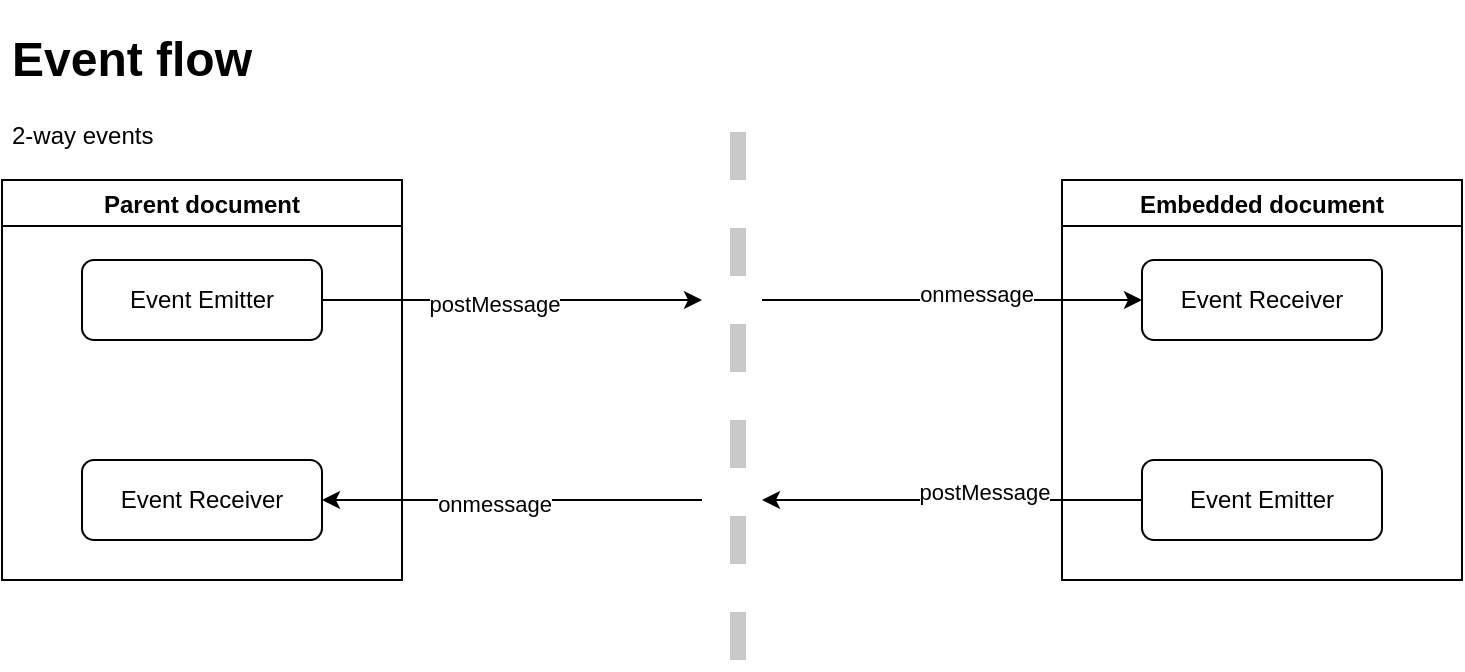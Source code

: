 <mxfile>
    <diagram id="C5RBs43oDa-KdzZeNtuy" name="Page-1">
        <mxGraphModel dx="874" dy="1012" grid="1" gridSize="10" guides="1" tooltips="1" connect="1" arrows="1" fold="1" page="1" pageScale="1" pageWidth="827" pageHeight="1169" math="0" shadow="0">
            <root>
                <mxCell id="WIyWlLk6GJQsqaUBKTNV-0"/>
                <mxCell id="WIyWlLk6GJQsqaUBKTNV-1" parent="WIyWlLk6GJQsqaUBKTNV-0"/>
                <mxCell id="-BQQGJLSlea04yl4FD3H-27" style="edgeStyle=orthogonalEdgeStyle;rounded=0;jumpSize=6;orthogonalLoop=1;jettySize=auto;html=1;exitX=1;exitY=0.5;exitDx=0;exitDy=0;" parent="WIyWlLk6GJQsqaUBKTNV-1" source="-BQQGJLSlea04yl4FD3H-26" edge="1">
                    <mxGeometry relative="1" as="geometry">
                        <mxPoint x="389" y="150" as="targetPoint"/>
                    </mxGeometry>
                </mxCell>
                <mxCell id="-BQQGJLSlea04yl4FD3H-28" value="postMessage" style="edgeLabel;html=1;align=center;verticalAlign=middle;resizable=0;points=[];" parent="-BQQGJLSlea04yl4FD3H-27" vertex="1" connectable="0">
                    <mxGeometry x="-0.095" y="-2" relative="1" as="geometry">
                        <mxPoint as="offset"/>
                    </mxGeometry>
                </mxCell>
                <mxCell id="-BQQGJLSlea04yl4FD3H-26" value="Event Emitter" style="rounded=1;whiteSpace=wrap;html=1;fontSize=12;glass=0;strokeWidth=1;shadow=0;" parent="WIyWlLk6GJQsqaUBKTNV-1" vertex="1">
                    <mxGeometry x="79" y="130" width="120" height="40" as="geometry"/>
                </mxCell>
                <mxCell id="-BQQGJLSlea04yl4FD3H-29" style="edgeStyle=orthogonalEdgeStyle;rounded=0;jumpSize=6;orthogonalLoop=1;jettySize=auto;html=1;exitX=1;exitY=0.5;exitDx=0;exitDy=0;startArrow=classic;startFill=1;endArrow=none;endFill=0;" parent="WIyWlLk6GJQsqaUBKTNV-1" source="-BQQGJLSlea04yl4FD3H-31" edge="1">
                    <mxGeometry relative="1" as="geometry">
                        <mxPoint x="389" y="250" as="targetPoint"/>
                    </mxGeometry>
                </mxCell>
                <mxCell id="-BQQGJLSlea04yl4FD3H-30" value="onmessage" style="edgeLabel;html=1;align=center;verticalAlign=middle;resizable=0;points=[];" parent="-BQQGJLSlea04yl4FD3H-29" vertex="1" connectable="0">
                    <mxGeometry x="-0.095" y="-2" relative="1" as="geometry">
                        <mxPoint as="offset"/>
                    </mxGeometry>
                </mxCell>
                <mxCell id="-BQQGJLSlea04yl4FD3H-31" value="Event Receiver" style="rounded=1;whiteSpace=wrap;html=1;fontSize=12;glass=0;strokeWidth=1;shadow=0;" parent="WIyWlLk6GJQsqaUBKTNV-1" vertex="1">
                    <mxGeometry x="79" y="230" width="120" height="40" as="geometry"/>
                </mxCell>
                <mxCell id="-BQQGJLSlea04yl4FD3H-36" style="edgeStyle=orthogonalEdgeStyle;rounded=0;jumpSize=6;orthogonalLoop=1;jettySize=auto;html=1;exitX=0;exitY=0.5;exitDx=0;exitDy=0;" parent="WIyWlLk6GJQsqaUBKTNV-1" source="-BQQGJLSlea04yl4FD3H-35" edge="1">
                    <mxGeometry relative="1" as="geometry">
                        <mxPoint x="419" y="250" as="targetPoint"/>
                    </mxGeometry>
                </mxCell>
                <mxCell id="-BQQGJLSlea04yl4FD3H-40" value="postMessage" style="edgeLabel;html=1;align=center;verticalAlign=middle;resizable=0;points=[];" parent="-BQQGJLSlea04yl4FD3H-36" vertex="1" connectable="0">
                    <mxGeometry x="-0.168" y="-4" relative="1" as="geometry">
                        <mxPoint as="offset"/>
                    </mxGeometry>
                </mxCell>
                <mxCell id="-BQQGJLSlea04yl4FD3H-35" value="Event Emitter" style="rounded=1;whiteSpace=wrap;html=1;fontSize=12;glass=0;strokeWidth=1;shadow=0;" parent="WIyWlLk6GJQsqaUBKTNV-1" vertex="1">
                    <mxGeometry x="609" y="230" width="120" height="40" as="geometry"/>
                </mxCell>
                <mxCell id="-BQQGJLSlea04yl4FD3H-37" style="edgeStyle=orthogonalEdgeStyle;rounded=0;jumpSize=6;orthogonalLoop=1;jettySize=auto;html=1;exitX=0;exitY=0.5;exitDx=0;exitDy=0;startArrow=classic;startFill=1;endArrow=none;endFill=0;" parent="WIyWlLk6GJQsqaUBKTNV-1" source="-BQQGJLSlea04yl4FD3H-38" edge="1">
                    <mxGeometry relative="1" as="geometry">
                        <mxPoint x="419" y="150" as="targetPoint"/>
                    </mxGeometry>
                </mxCell>
                <mxCell id="-BQQGJLSlea04yl4FD3H-39" value="onmessage" style="edgeLabel;html=1;align=center;verticalAlign=middle;resizable=0;points=[];" parent="-BQQGJLSlea04yl4FD3H-37" vertex="1" connectable="0">
                    <mxGeometry x="-0.126" y="-3" relative="1" as="geometry">
                        <mxPoint as="offset"/>
                    </mxGeometry>
                </mxCell>
                <mxCell id="-BQQGJLSlea04yl4FD3H-38" value="Event Receiver" style="rounded=1;whiteSpace=wrap;html=1;fontSize=12;glass=0;strokeWidth=1;shadow=0;" parent="WIyWlLk6GJQsqaUBKTNV-1" vertex="1">
                    <mxGeometry x="609" y="130" width="120" height="40" as="geometry"/>
                </mxCell>
                <mxCell id="-BQQGJLSlea04yl4FD3H-42" value="Parent document" style="swimlane;" parent="WIyWlLk6GJQsqaUBKTNV-1" vertex="1">
                    <mxGeometry x="39" y="90" width="200" height="200" as="geometry"/>
                </mxCell>
                <mxCell id="-BQQGJLSlea04yl4FD3H-43" value="Embedded document" style="swimlane;" parent="WIyWlLk6GJQsqaUBKTNV-1" vertex="1">
                    <mxGeometry x="569" y="90" width="200" height="200" as="geometry"/>
                </mxCell>
                <mxCell id="-BQQGJLSlea04yl4FD3H-44" value="&lt;h1&gt;Event flow&lt;/h1&gt;&lt;p&gt;2-way events&lt;/p&gt;" style="text;html=1;strokeColor=none;fillColor=none;spacing=5;spacingTop=-20;whiteSpace=wrap;overflow=hidden;rounded=0;" parent="WIyWlLk6GJQsqaUBKTNV-1" vertex="1">
                    <mxGeometry x="39" y="10" width="190" height="80" as="geometry"/>
                </mxCell>
                <mxCell id="-BQQGJLSlea04yl4FD3H-45" value="" style="endArrow=none;dashed=1;html=1;rounded=0;jumpSize=6;strokeWidth=8;strokeColor=#C9C9C9;" parent="WIyWlLk6GJQsqaUBKTNV-1" edge="1">
                    <mxGeometry width="50" height="50" relative="1" as="geometry">
                        <mxPoint x="407" y="330" as="sourcePoint"/>
                        <mxPoint x="407" y="50" as="targetPoint"/>
                    </mxGeometry>
                </mxCell>
            </root>
        </mxGraphModel>
    </diagram>
</mxfile>